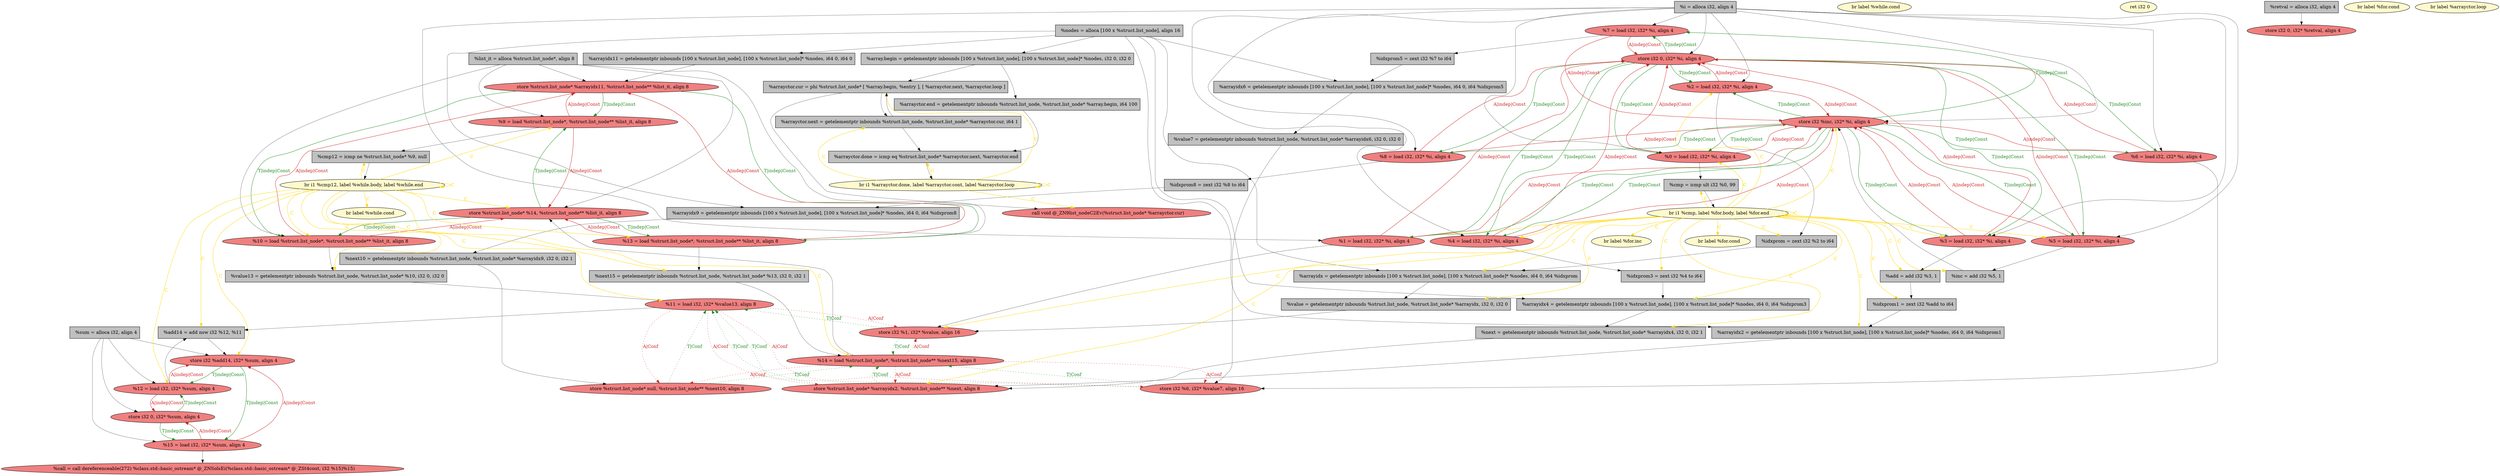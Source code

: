 
digraph G {


node84 [fillcolor=grey,label="  %list_it = alloca %struct.list_node*, align 8",shape=rectangle,style=filled ]
node83 [fillcolor=grey,label="  %arrayidx6 = getelementptr inbounds [100 x %struct.list_node], [100 x %struct.list_node]* %nodes, i64 0, i64 %idxprom5",shape=rectangle,style=filled ]
node82 [fillcolor=lightcoral,label="  store i32 0, i32* %i, align 4",shape=ellipse,style=filled ]
node80 [fillcolor=grey,label="  %add = add i32 %3, 1",shape=rectangle,style=filled ]
node79 [fillcolor=lightcoral,label="  %2 = load i32, i32* %i, align 4",shape=ellipse,style=filled ]
node78 [fillcolor=lightcoral,label="  store i32 %1, i32* %value, align 16",shape=ellipse,style=filled ]
node77 [fillcolor=lightcoral,label="  call void @_ZN9list_nodeC2Ev(%struct.list_node* %arrayctor.cur)",shape=ellipse,style=filled ]
node75 [fillcolor=grey,label="  %arrayidx11 = getelementptr inbounds [100 x %struct.list_node], [100 x %struct.list_node]* %nodes, i64 0, i64 0",shape=rectangle,style=filled ]
node74 [fillcolor=lightcoral,label="  %14 = load %struct.list_node*, %struct.list_node** %next15, align 8",shape=ellipse,style=filled ]
node71 [fillcolor=lightcoral,label="  %12 = load i32, i32* %sum, align 4",shape=ellipse,style=filled ]
node81 [fillcolor=grey,label="  %next10 = getelementptr inbounds %struct.list_node, %struct.list_node* %arrayidx9, i32 0, i32 1",shape=rectangle,style=filled ]
node69 [fillcolor=lemonchiffon,label="  br label %for.cond",shape=ellipse,style=filled ]
node67 [fillcolor=lightcoral,label="  %7 = load i32, i32* %i, align 4",shape=ellipse,style=filled ]
node66 [fillcolor=lightcoral,label="  store %struct.list_node* %arrayidx11, %struct.list_node** %list_it, align 8",shape=ellipse,style=filled ]
node65 [fillcolor=grey,label="  %value13 = getelementptr inbounds %struct.list_node, %struct.list_node* %10, i32 0, i32 0",shape=rectangle,style=filled ]
node63 [fillcolor=lightcoral,label="  %9 = load %struct.list_node*, %struct.list_node** %list_it, align 8",shape=ellipse,style=filled ]
node61 [fillcolor=lemonchiffon,label="  br label %while.cond",shape=ellipse,style=filled ]
node60 [fillcolor=lightcoral,label="  %15 = load i32, i32* %sum, align 4",shape=ellipse,style=filled ]
node59 [fillcolor=lightcoral,label="  %call = call dereferenceable(272) %class.std::basic_ostream* @_ZNSolsEi(%class.std::basic_ostream* @_ZSt4cout, i32 %15)%15)",shape=ellipse,style=filled ]
node58 [fillcolor=grey,label="  %idxprom8 = zext i32 %8 to i64",shape=rectangle,style=filled ]
node55 [fillcolor=lightcoral,label="  store i32 %add14, i32* %sum, align 4",shape=ellipse,style=filled ]
node85 [fillcolor=grey,label="  %inc = add i32 %5, 1",shape=rectangle,style=filled ]
node54 [fillcolor=lemonchiffon,label="  ret i32 0",shape=ellipse,style=filled ]
node51 [fillcolor=lightcoral,label="  %8 = load i32, i32* %i, align 4",shape=ellipse,style=filled ]
node30 [fillcolor=lightcoral,label="  %11 = load i32, i32* %value13, align 8",shape=ellipse,style=filled ]
node28 [fillcolor=grey,label="  %cmp12 = icmp ne %struct.list_node* %9, null",shape=rectangle,style=filled ]
node27 [fillcolor=grey,label="  %arrayidx = getelementptr inbounds [100 x %struct.list_node], [100 x %struct.list_node]* %nodes, i64 0, i64 %idxprom",shape=rectangle,style=filled ]
node16 [fillcolor=lemonchiffon,label="  br label %for.inc",shape=ellipse,style=filled ]
node15 [fillcolor=lightcoral,label="  %5 = load i32, i32* %i, align 4",shape=ellipse,style=filled ]
node25 [fillcolor=grey,label="  %value = getelementptr inbounds %struct.list_node, %struct.list_node* %arrayidx, i32 0, i32 0",shape=rectangle,style=filled ]
node21 [fillcolor=grey,label="  %value7 = getelementptr inbounds %struct.list_node, %struct.list_node* %arrayidx6, i32 0, i32 0",shape=rectangle,style=filled ]
node73 [fillcolor=lightcoral,label="  store i32 0, i32* %retval, align 4",shape=ellipse,style=filled ]
node64 [fillcolor=lightcoral,label="  store i32 %6, i32* %value7, align 16",shape=ellipse,style=filled ]
node35 [fillcolor=grey,label="  %arrayidx4 = getelementptr inbounds [100 x %struct.list_node], [100 x %struct.list_node]* %nodes, i64 0, i64 %idxprom3",shape=rectangle,style=filled ]
node49 [fillcolor=grey,label="  %idxprom5 = zext i32 %7 to i64",shape=rectangle,style=filled ]
node29 [fillcolor=lightcoral,label="  %4 = load i32, i32* %i, align 4",shape=ellipse,style=filled ]
node26 [fillcolor=lightcoral,label="  %13 = load %struct.list_node*, %struct.list_node** %list_it, align 8",shape=ellipse,style=filled ]
node20 [fillcolor=grey,label="  %cmp = icmp ult i32 %0, 99",shape=rectangle,style=filled ]
node52 [fillcolor=lemonchiffon,label="  br label %for.cond",shape=ellipse,style=filled ]
node36 [fillcolor=lightcoral,label="  store %struct.list_node* null, %struct.list_node** %next10, align 8",shape=ellipse,style=filled ]
node23 [fillcolor=grey,label="  %idxprom1 = zext i32 %add to i64",shape=rectangle,style=filled ]
node70 [fillcolor=grey,label="  %arrayctor.done = icmp eq %struct.list_node* %arrayctor.next, %arrayctor.end",shape=rectangle,style=filled ]
node48 [fillcolor=lightcoral,label="  store %struct.list_node* %arrayidx2, %struct.list_node** %next, align 8",shape=ellipse,style=filled ]
node17 [fillcolor=grey,label="  %next = getelementptr inbounds %struct.list_node, %struct.list_node* %arrayidx4, i32 0, i32 1",shape=rectangle,style=filled ]
node31 [fillcolor=lightcoral,label="  %3 = load i32, i32* %i, align 4",shape=ellipse,style=filled ]
node39 [fillcolor=grey,label="  %idxprom3 = zext i32 %4 to i64",shape=rectangle,style=filled ]
node18 [fillcolor=grey,label="  %arrayctor.cur = phi %struct.list_node* [ %array.begin, %entry ], [ %arrayctor.next, %arrayctor.loop ]",shape=rectangle,style=filled ]
node24 [fillcolor=lemonchiffon,label="  br label %while.cond",shape=ellipse,style=filled ]
node19 [fillcolor=grey,label="  %arrayidx2 = getelementptr inbounds [100 x %struct.list_node], [100 x %struct.list_node]* %nodes, i64 0, i64 %idxprom1",shape=rectangle,style=filled ]
node57 [fillcolor=grey,label="  %next15 = getelementptr inbounds %struct.list_node, %struct.list_node* %13, i32 0, i32 1",shape=rectangle,style=filled ]
node22 [fillcolor=lightcoral,label="  %10 = load %struct.list_node*, %struct.list_node** %list_it, align 8",shape=ellipse,style=filled ]
node50 [fillcolor=grey,label="  %nodes = alloca [100 x %struct.list_node], align 16",shape=rectangle,style=filled ]
node37 [fillcolor=lemonchiffon,label="  br i1 %cmp, label %for.body, label %for.end",shape=ellipse,style=filled ]
node62 [fillcolor=grey,label="  %add14 = add nsw i32 %12, %11",shape=rectangle,style=filled ]
node41 [fillcolor=grey,label="  %sum = alloca i32, align 4",shape=rectangle,style=filled ]
node43 [fillcolor=lightcoral,label="  store i32 %inc, i32* %i, align 4",shape=ellipse,style=filled ]
node53 [fillcolor=grey,label="  %arrayidx9 = getelementptr inbounds [100 x %struct.list_node], [100 x %struct.list_node]* %nodes, i64 0, i64 %idxprom8",shape=rectangle,style=filled ]
node33 [fillcolor=lightcoral,label="  %1 = load i32, i32* %i, align 4",shape=ellipse,style=filled ]
node38 [fillcolor=grey,label="  %arrayctor.end = getelementptr inbounds %struct.list_node, %struct.list_node* %array.begin, i64 100",shape=rectangle,style=filled ]
node68 [fillcolor=lightcoral,label="  %6 = load i32, i32* %i, align 4",shape=ellipse,style=filled ]
node32 [fillcolor=grey,label="  %idxprom = zext i32 %2 to i64",shape=rectangle,style=filled ]
node40 [fillcolor=lightcoral,label="  store %struct.list_node* %14, %struct.list_node** %list_it, align 8",shape=ellipse,style=filled ]
node72 [fillcolor=lemonchiffon,label="  br label %arrayctor.loop",shape=ellipse,style=filled ]
node44 [fillcolor=lemonchiffon,label="  br i1 %arrayctor.done, label %arrayctor.cont, label %arrayctor.loop",shape=ellipse,style=filled ]
node42 [fillcolor=grey,label="  %i = alloca i32, align 4",shape=rectangle,style=filled ]
node45 [fillcolor=grey,label="  %retval = alloca i32, align 4",shape=rectangle,style=filled ]
node76 [fillcolor=grey,label="  %arrayctor.next = getelementptr inbounds %struct.list_node, %struct.list_node* %arrayctor.cur, i64 1",shape=rectangle,style=filled ]
node56 [fillcolor=lightcoral,label="  store i32 0, i32* %sum, align 4",shape=ellipse,style=filled ]
node34 [fillcolor=lightcoral,label="  %0 = load i32, i32* %i, align 4",shape=ellipse,style=filled ]
node46 [fillcolor=grey,label="  %array.begin = getelementptr inbounds [100 x %struct.list_node], [100 x %struct.list_node]* %nodes, i32 0, i32 0",shape=rectangle,style=filled ]
node47 [fillcolor=lemonchiffon,label="  br i1 %cmp12, label %while.body, label %while.end",shape=ellipse,style=filled ]

node37->node69 [style=solid,color=gold,label="C",penwidth=1.0,fontcolor=gold ]
node37->node15 [style=solid,color=gold,label="C",penwidth=1.0,fontcolor=gold ]
node70->node44 [style=solid,color=black,label="",penwidth=0.5,fontcolor=black ]
node37->node16 [style=solid,color=gold,label="C",penwidth=1.0,fontcolor=gold ]
node37->node48 [style=solid,color=gold,label="C",penwidth=1.0,fontcolor=gold ]
node37->node39 [style=solid,color=gold,label="C",penwidth=1.0,fontcolor=gold ]
node60->node55 [style=solid,color=firebrick3,label="A|indep|Const",penwidth=1.0,fontcolor=firebrick3 ]
node55->node60 [style=solid,color=forestgreen,label="T|indep|Const",penwidth=1.0,fontcolor=forestgreen ]
node37->node23 [style=solid,color=gold,label="C",penwidth=1.0,fontcolor=gold ]
node55->node71 [style=solid,color=forestgreen,label="T|indep|Const",penwidth=1.0,fontcolor=forestgreen ]
node43->node67 [style=solid,color=forestgreen,label="T|indep|Const",penwidth=1.0,fontcolor=forestgreen ]
node67->node43 [style=solid,color=firebrick3,label="A|indep|Const",penwidth=1.0,fontcolor=firebrick3 ]
node43->node29 [style=solid,color=forestgreen,label="T|indep|Const",penwidth=1.0,fontcolor=forestgreen ]
node29->node43 [style=solid,color=firebrick3,label="A|indep|Const",penwidth=1.0,fontcolor=firebrick3 ]
node40->node22 [style=solid,color=forestgreen,label="T|indep|Const",penwidth=1.0,fontcolor=forestgreen ]
node34->node20 [style=solid,color=black,label="",penwidth=0.5,fontcolor=black ]
node48->node74 [style=dotted,color=forestgreen,label="T|Conf",penwidth=1.0,fontcolor=forestgreen ]
node42->node68 [style=solid,color=black,label="",penwidth=0.5,fontcolor=black ]
node58->node53 [style=solid,color=black,label="",penwidth=0.5,fontcolor=black ]
node37->node17 [style=solid,color=gold,label="C",penwidth=1.0,fontcolor=gold ]
node38->node70 [style=solid,color=black,label="",penwidth=0.5,fontcolor=black ]
node47->node74 [style=solid,color=gold,label="C",penwidth=1.0,fontcolor=gold ]
node63->node28 [style=solid,color=black,label="",penwidth=0.5,fontcolor=black ]
node43->node33 [style=solid,color=forestgreen,label="T|indep|Const",penwidth=1.0,fontcolor=forestgreen ]
node37->node43 [style=solid,color=gold,label="C",penwidth=1.0,fontcolor=gold ]
node82->node29 [style=solid,color=forestgreen,label="T|indep|Const",penwidth=1.0,fontcolor=forestgreen ]
node28->node47 [style=solid,color=black,label="",penwidth=0.5,fontcolor=black ]
node47->node22 [style=solid,color=gold,label="C",penwidth=1.0,fontcolor=gold ]
node57->node74 [style=solid,color=black,label="",penwidth=0.5,fontcolor=black ]
node48->node30 [style=dotted,color=forestgreen,label="T|Conf",penwidth=1.0,fontcolor=forestgreen ]
node30->node36 [style=dotted,color=firebrick3,label="A|Conf",penwidth=1.0,fontcolor=firebrick3 ]
node82->node79 [style=solid,color=forestgreen,label="T|indep|Const",penwidth=1.0,fontcolor=forestgreen ]
node47->node71 [style=solid,color=gold,label="C",penwidth=1.0,fontcolor=gold ]
node84->node63 [style=solid,color=black,label="",penwidth=0.5,fontcolor=black ]
node50->node35 [style=solid,color=black,label="",penwidth=0.5,fontcolor=black ]
node47->node28 [style=solid,color=gold,label="C",penwidth=1.0,fontcolor=gold ]
node60->node56 [style=solid,color=firebrick3,label="A|indep|Const",penwidth=1.0,fontcolor=firebrick3 ]
node47->node57 [style=solid,color=gold,label="C",penwidth=1.0,fontcolor=gold ]
node15->node82 [style=solid,color=firebrick3,label="A|indep|Const",penwidth=1.0,fontcolor=firebrick3 ]
node53->node81 [style=solid,color=black,label="",penwidth=0.5,fontcolor=black ]
node42->node15 [style=solid,color=black,label="",penwidth=0.5,fontcolor=black ]
node44->node44 [style=solid,color=gold,label="C",penwidth=1.0,fontcolor=gold ]
node63->node66 [style=solid,color=firebrick3,label="A|indep|Const",penwidth=1.0,fontcolor=firebrick3 ]
node42->node82 [style=solid,color=black,label="",penwidth=0.5,fontcolor=black ]
node20->node37 [style=solid,color=black,label="",penwidth=0.5,fontcolor=black ]
node44->node70 [style=solid,color=gold,label="C",penwidth=1.0,fontcolor=gold ]
node37->node34 [style=solid,color=gold,label="C",penwidth=1.0,fontcolor=gold ]
node42->node29 [style=solid,color=black,label="",penwidth=0.5,fontcolor=black ]
node74->node78 [style=dotted,color=firebrick3,label="A|Conf",penwidth=1.0,fontcolor=firebrick3 ]
node27->node25 [style=solid,color=black,label="",penwidth=0.5,fontcolor=black ]
node76->node70 [style=solid,color=black,label="",penwidth=0.5,fontcolor=black ]
node64->node30 [style=dotted,color=forestgreen,label="T|Conf",penwidth=1.0,fontcolor=forestgreen ]
node63->node40 [style=solid,color=firebrick3,label="A|indep|Const",penwidth=1.0,fontcolor=firebrick3 ]
node67->node49 [style=solid,color=black,label="",penwidth=0.5,fontcolor=black ]
node37->node29 [style=solid,color=gold,label="C",penwidth=1.0,fontcolor=gold ]
node18->node77 [style=solid,color=black,label="",penwidth=0.5,fontcolor=black ]
node47->node65 [style=solid,color=gold,label="C",penwidth=1.0,fontcolor=gold ]
node47->node24 [style=solid,color=gold,label="C",penwidth=1.0,fontcolor=gold ]
node15->node43 [style=solid,color=firebrick3,label="A|indep|Const",penwidth=1.0,fontcolor=firebrick3 ]
node71->node55 [style=solid,color=firebrick3,label="A|indep|Const",penwidth=1.0,fontcolor=firebrick3 ]
node42->node33 [style=solid,color=black,label="",penwidth=0.5,fontcolor=black ]
node47->node62 [style=solid,color=gold,label="C",penwidth=1.0,fontcolor=gold ]
node36->node30 [style=dotted,color=forestgreen,label="T|Conf",penwidth=1.0,fontcolor=forestgreen ]
node44->node76 [style=solid,color=gold,label="C",penwidth=1.0,fontcolor=gold ]
node44->node18 [style=solid,color=gold,label="C",penwidth=1.0,fontcolor=gold ]
node26->node40 [style=solid,color=firebrick3,label="A|indep|Const",penwidth=1.0,fontcolor=firebrick3 ]
node84->node40 [style=solid,color=black,label="",penwidth=0.5,fontcolor=black ]
node18->node76 [style=solid,color=black,label="",penwidth=0.5,fontcolor=black ]
node43->node79 [style=solid,color=forestgreen,label="T|indep|Const",penwidth=1.0,fontcolor=forestgreen ]
node60->node59 [style=solid,color=black,label="",penwidth=0.5,fontcolor=black ]
node50->node19 [style=solid,color=black,label="",penwidth=0.5,fontcolor=black ]
node37->node20 [style=solid,color=gold,label="C",penwidth=1.0,fontcolor=gold ]
node51->node43 [style=solid,color=firebrick3,label="A|indep|Const",penwidth=1.0,fontcolor=firebrick3 ]
node47->node30 [style=solid,color=gold,label="C",penwidth=1.0,fontcolor=gold ]
node39->node35 [style=solid,color=black,label="",penwidth=0.5,fontcolor=black ]
node62->node55 [style=solid,color=black,label="",penwidth=0.5,fontcolor=black ]
node47->node47 [style=solid,color=gold,label="C",penwidth=1.0,fontcolor=gold ]
node46->node18 [style=solid,color=black,label="",penwidth=0.5,fontcolor=black ]
node80->node23 [style=solid,color=black,label="",penwidth=0.5,fontcolor=black ]
node47->node63 [style=solid,color=gold,label="C",penwidth=1.0,fontcolor=gold ]
node76->node18 [style=solid,color=black,label="",penwidth=0.5,fontcolor=black ]
node42->node43 [style=solid,color=black,label="",penwidth=0.5,fontcolor=black ]
node81->node36 [style=solid,color=black,label="",penwidth=0.5,fontcolor=black ]
node33->node43 [style=solid,color=firebrick3,label="A|indep|Const",penwidth=1.0,fontcolor=firebrick3 ]
node79->node32 [style=solid,color=black,label="",penwidth=0.5,fontcolor=black ]
node25->node78 [style=solid,color=black,label="",penwidth=0.5,fontcolor=black ]
node50->node75 [style=solid,color=black,label="",penwidth=0.5,fontcolor=black ]
node50->node83 [style=solid,color=black,label="",penwidth=0.5,fontcolor=black ]
node65->node30 [style=solid,color=black,label="",penwidth=0.5,fontcolor=black ]
node50->node46 [style=solid,color=black,label="",penwidth=0.5,fontcolor=black ]
node47->node40 [style=solid,color=gold,label="C",penwidth=1.0,fontcolor=gold ]
node46->node38 [style=solid,color=black,label="",penwidth=0.5,fontcolor=black ]
node49->node83 [style=solid,color=black,label="",penwidth=0.5,fontcolor=black ]
node37->node31 [style=solid,color=gold,label="C",penwidth=1.0,fontcolor=gold ]
node78->node74 [style=dotted,color=forestgreen,label="T|Conf",penwidth=1.0,fontcolor=forestgreen ]
node41->node56 [style=solid,color=black,label="",penwidth=0.5,fontcolor=black ]
node74->node64 [style=dotted,color=firebrick3,label="A|Conf",penwidth=1.0,fontcolor=firebrick3 ]
node78->node30 [style=dotted,color=forestgreen,label="T|Conf",penwidth=1.0,fontcolor=forestgreen ]
node42->node51 [style=solid,color=black,label="",penwidth=0.5,fontcolor=black ]
node41->node55 [style=solid,color=black,label="",penwidth=0.5,fontcolor=black ]
node84->node66 [style=solid,color=black,label="",penwidth=0.5,fontcolor=black ]
node82->node68 [style=solid,color=forestgreen,label="T|indep|Const",penwidth=1.0,fontcolor=forestgreen ]
node68->node82 [style=solid,color=firebrick3,label="A|indep|Const",penwidth=1.0,fontcolor=firebrick3 ]
node37->node27 [style=solid,color=gold,label="C",penwidth=1.0,fontcolor=gold ]
node30->node64 [style=dotted,color=firebrick3,label="A|Conf",penwidth=1.0,fontcolor=firebrick3 ]
node42->node34 [style=solid,color=black,label="",penwidth=0.5,fontcolor=black ]
node41->node71 [style=solid,color=black,label="",penwidth=0.5,fontcolor=black ]
node31->node43 [style=solid,color=firebrick3,label="A|indep|Const",penwidth=1.0,fontcolor=firebrick3 ]
node50->node53 [style=solid,color=black,label="",penwidth=0.5,fontcolor=black ]
node41->node60 [style=solid,color=black,label="",penwidth=0.5,fontcolor=black ]
node23->node19 [style=solid,color=black,label="",penwidth=0.5,fontcolor=black ]
node83->node21 [style=solid,color=black,label="",penwidth=0.5,fontcolor=black ]
node47->node55 [style=solid,color=gold,label="C",penwidth=1.0,fontcolor=gold ]
node42->node79 [style=solid,color=black,label="",penwidth=0.5,fontcolor=black ]
node75->node66 [style=solid,color=black,label="",penwidth=0.5,fontcolor=black ]
node29->node82 [style=solid,color=firebrick3,label="A|indep|Const",penwidth=1.0,fontcolor=firebrick3 ]
node26->node57 [style=solid,color=black,label="",penwidth=0.5,fontcolor=black ]
node79->node43 [style=solid,color=firebrick3,label="A|indep|Const",penwidth=1.0,fontcolor=firebrick3 ]
node68->node64 [style=solid,color=black,label="",penwidth=0.5,fontcolor=black ]
node82->node33 [style=solid,color=forestgreen,label="T|indep|Const",penwidth=1.0,fontcolor=forestgreen ]
node74->node40 [style=solid,color=black,label="",penwidth=0.5,fontcolor=black ]
node37->node35 [style=solid,color=gold,label="C",penwidth=1.0,fontcolor=gold ]
node34->node43 [style=solid,color=firebrick3,label="A|indep|Const",penwidth=1.0,fontcolor=firebrick3 ]
node21->node64 [style=solid,color=black,label="",penwidth=0.5,fontcolor=black ]
node67->node82 [style=solid,color=firebrick3,label="A|indep|Const",penwidth=1.0,fontcolor=firebrick3 ]
node51->node58 [style=solid,color=black,label="",penwidth=0.5,fontcolor=black ]
node82->node31 [style=solid,color=forestgreen,label="T|indep|Const",penwidth=1.0,fontcolor=forestgreen ]
node31->node82 [style=solid,color=firebrick3,label="A|indep|Const",penwidth=1.0,fontcolor=firebrick3 ]
node82->node67 [style=solid,color=forestgreen,label="T|indep|Const",penwidth=1.0,fontcolor=forestgreen ]
node35->node17 [style=solid,color=black,label="",penwidth=0.5,fontcolor=black ]
node22->node65 [style=solid,color=black,label="",penwidth=0.5,fontcolor=black ]
node71->node62 [style=solid,color=black,label="",penwidth=0.5,fontcolor=black ]
node40->node26 [style=solid,color=forestgreen,label="T|indep|Const",penwidth=1.0,fontcolor=forestgreen ]
node31->node80 [style=solid,color=black,label="",penwidth=0.5,fontcolor=black ]
node50->node27 [style=solid,color=black,label="",penwidth=0.5,fontcolor=black ]
node66->node63 [style=solid,color=forestgreen,label="T|indep|Const",penwidth=1.0,fontcolor=forestgreen ]
node37->node78 [style=solid,color=gold,label="C",penwidth=1.0,fontcolor=gold ]
node15->node85 [style=solid,color=black,label="",penwidth=0.5,fontcolor=black ]
node33->node82 [style=solid,color=firebrick3,label="A|indep|Const",penwidth=1.0,fontcolor=firebrick3 ]
node43->node31 [style=solid,color=forestgreen,label="T|indep|Const",penwidth=1.0,fontcolor=forestgreen ]
node66->node22 [style=solid,color=forestgreen,label="T|indep|Const",penwidth=1.0,fontcolor=forestgreen ]
node84->node22 [style=solid,color=black,label="",penwidth=0.5,fontcolor=black ]
node79->node82 [style=solid,color=firebrick3,label="A|indep|Const",penwidth=1.0,fontcolor=firebrick3 ]
node32->node27 [style=solid,color=black,label="",penwidth=0.5,fontcolor=black ]
node42->node67 [style=solid,color=black,label="",penwidth=0.5,fontcolor=black ]
node37->node25 [style=solid,color=gold,label="C",penwidth=1.0,fontcolor=gold ]
node19->node48 [style=solid,color=black,label="",penwidth=0.5,fontcolor=black ]
node74->node48 [style=dotted,color=firebrick3,label="A|Conf",penwidth=1.0,fontcolor=firebrick3 ]
node56->node60 [style=solid,color=forestgreen,label="T|indep|Const",penwidth=1.0,fontcolor=forestgreen ]
node22->node66 [style=solid,color=firebrick3,label="A|indep|Const",penwidth=1.0,fontcolor=firebrick3 ]
node44->node77 [style=solid,color=gold,label="C",penwidth=1.0,fontcolor=gold ]
node51->node82 [style=solid,color=firebrick3,label="A|indep|Const",penwidth=1.0,fontcolor=firebrick3 ]
node43->node15 [style=solid,color=forestgreen,label="T|indep|Const",penwidth=1.0,fontcolor=forestgreen ]
node71->node56 [style=solid,color=firebrick3,label="A|indep|Const",penwidth=1.0,fontcolor=firebrick3 ]
node37->node37 [style=solid,color=gold,label="C",penwidth=1.0,fontcolor=gold ]
node29->node39 [style=solid,color=black,label="",penwidth=0.5,fontcolor=black ]
node37->node32 [style=solid,color=gold,label="C",penwidth=1.0,fontcolor=gold ]
node64->node74 [style=dotted,color=forestgreen,label="T|Conf",penwidth=1.0,fontcolor=forestgreen ]
node30->node48 [style=dotted,color=firebrick3,label="A|Conf",penwidth=1.0,fontcolor=firebrick3 ]
node42->node31 [style=solid,color=black,label="",penwidth=0.5,fontcolor=black ]
node56->node71 [style=solid,color=forestgreen,label="T|indep|Const",penwidth=1.0,fontcolor=forestgreen ]
node40->node63 [style=solid,color=forestgreen,label="T|indep|Const",penwidth=1.0,fontcolor=forestgreen ]
node66->node26 [style=solid,color=forestgreen,label="T|indep|Const",penwidth=1.0,fontcolor=forestgreen ]
node26->node66 [style=solid,color=firebrick3,label="A|indep|Const",penwidth=1.0,fontcolor=firebrick3 ]
node37->node33 [style=solid,color=gold,label="C",penwidth=1.0,fontcolor=gold ]
node82->node51 [style=solid,color=forestgreen,label="T|indep|Const",penwidth=1.0,fontcolor=forestgreen ]
node36->node74 [style=dotted,color=forestgreen,label="T|Conf",penwidth=1.0,fontcolor=forestgreen ]
node74->node36 [style=dotted,color=firebrick3,label="A|Conf",penwidth=1.0,fontcolor=firebrick3 ]
node84->node26 [style=solid,color=black,label="",penwidth=0.5,fontcolor=black ]
node43->node34 [style=solid,color=forestgreen,label="T|indep|Const",penwidth=1.0,fontcolor=forestgreen ]
node37->node19 [style=solid,color=gold,label="C",penwidth=1.0,fontcolor=gold ]
node43->node68 [style=solid,color=forestgreen,label="T|indep|Const",penwidth=1.0,fontcolor=forestgreen ]
node68->node43 [style=solid,color=firebrick3,label="A|indep|Const",penwidth=1.0,fontcolor=firebrick3 ]
node37->node80 [style=solid,color=gold,label="C",penwidth=1.0,fontcolor=gold ]
node82->node34 [style=solid,color=forestgreen,label="T|indep|Const",penwidth=1.0,fontcolor=forestgreen ]
node37->node85 [style=solid,color=gold,label="C",penwidth=1.0,fontcolor=gold ]
node30->node62 [style=solid,color=black,label="",penwidth=0.5,fontcolor=black ]
node43->node51 [style=solid,color=forestgreen,label="T|indep|Const",penwidth=1.0,fontcolor=forestgreen ]
node85->node43 [style=solid,color=black,label="",penwidth=0.5,fontcolor=black ]
node47->node26 [style=solid,color=gold,label="C",penwidth=1.0,fontcolor=gold ]
node17->node48 [style=solid,color=black,label="",penwidth=0.5,fontcolor=black ]
node45->node73 [style=solid,color=black,label="",penwidth=0.5,fontcolor=black ]
node33->node78 [style=solid,color=black,label="",penwidth=0.5,fontcolor=black ]
node22->node40 [style=solid,color=firebrick3,label="A|indep|Const",penwidth=1.0,fontcolor=firebrick3 ]
node34->node82 [style=solid,color=firebrick3,label="A|indep|Const",penwidth=1.0,fontcolor=firebrick3 ]
node30->node78 [style=dotted,color=firebrick3,label="A|Conf",penwidth=1.0,fontcolor=firebrick3 ]
node37->node79 [style=solid,color=gold,label="C",penwidth=1.0,fontcolor=gold ]
node82->node15 [style=solid,color=forestgreen,label="T|indep|Const",penwidth=1.0,fontcolor=forestgreen ]


}
